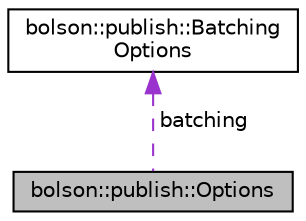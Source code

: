 digraph "bolson::publish::Options"
{
 // LATEX_PDF_SIZE
  edge [fontname="Helvetica",fontsize="10",labelfontname="Helvetica",labelfontsize="10"];
  node [fontname="Helvetica",fontsize="10",shape=record];
  Node1 [label="bolson::publish::Options",height=0.2,width=0.4,color="black", fillcolor="grey75", style="filled", fontcolor="black",tooltip="Pulsar options."];
  Node2 -> Node1 [dir="back",color="darkorchid3",fontsize="10",style="dashed",label=" batching" ,fontname="Helvetica"];
  Node2 [label="bolson::publish::Batching\lOptions",height=0.2,width=0.4,color="black", fillcolor="white", style="filled",URL="$structbolson_1_1publish_1_1_batching_options.html",tooltip="Pulsar batching producer options."];
}
